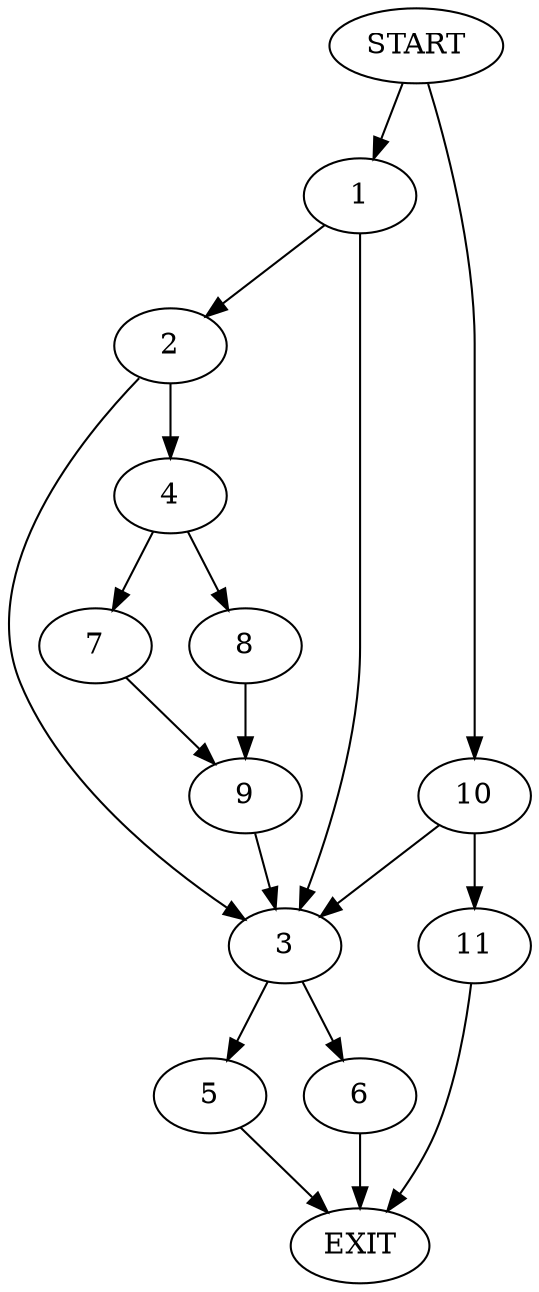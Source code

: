 digraph {
0 [label="START"]
12 [label="EXIT"]
0 -> 1
1 -> 2
1 -> 3
2 -> 4
2 -> 3
3 -> 5
3 -> 6
4 -> 7
4 -> 8
8 -> 9
7 -> 9
9 -> 3
0 -> 10
10 -> 11
10 -> 3
11 -> 12
5 -> 12
6 -> 12
}
